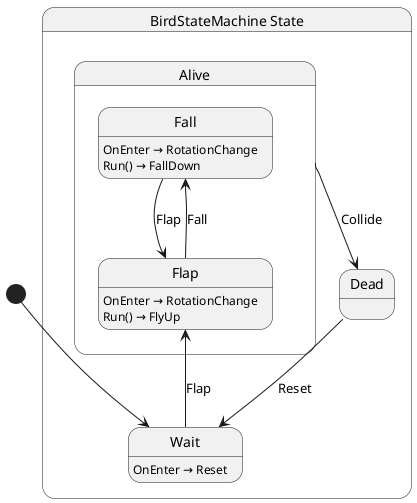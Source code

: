@startuml BirdStateMachine
state "BirdStateMachine State" as FlappyBirdGame_Game_Creature_BirdStateMachine_State {
  state "Alive" as FlappyBirdGame_Game_Creature_BirdStateMachine_State_Alive {
    state "Fall" as FlappyBirdGame_Game_Creature_BirdStateMachine_State_Alive_Fall
    state "Flap" as FlappyBirdGame_Game_Creature_BirdStateMachine_State_Alive_Flap
  }
  state "Dead" as FlappyBirdGame_Game_Creature_BirdStateMachine_State_Dead
  state "Wait" as FlappyBirdGame_Game_Creature_BirdStateMachine_State_Wait
}

FlappyBirdGame_Game_Creature_BirdStateMachine_State_Alive --> FlappyBirdGame_Game_Creature_BirdStateMachine_State_Dead : Collide
FlappyBirdGame_Game_Creature_BirdStateMachine_State_Alive_Fall --> FlappyBirdGame_Game_Creature_BirdStateMachine_State_Alive_Flap : Flap
FlappyBirdGame_Game_Creature_BirdStateMachine_State_Alive_Flap --> FlappyBirdGame_Game_Creature_BirdStateMachine_State_Alive_Fall : Fall
FlappyBirdGame_Game_Creature_BirdStateMachine_State_Dead --> FlappyBirdGame_Game_Creature_BirdStateMachine_State_Wait : Reset
FlappyBirdGame_Game_Creature_BirdStateMachine_State_Wait --> FlappyBirdGame_Game_Creature_BirdStateMachine_State_Alive_Flap : Flap

FlappyBirdGame_Game_Creature_BirdStateMachine_State_Alive_Fall : OnEnter → RotationChange
FlappyBirdGame_Game_Creature_BirdStateMachine_State_Alive_Fall : Run() → FallDown
FlappyBirdGame_Game_Creature_BirdStateMachine_State_Alive_Flap : OnEnter → RotationChange
FlappyBirdGame_Game_Creature_BirdStateMachine_State_Alive_Flap : Run() → FlyUp
FlappyBirdGame_Game_Creature_BirdStateMachine_State_Wait : OnEnter → Reset

[*] --> FlappyBirdGame_Game_Creature_BirdStateMachine_State_Wait
@enduml